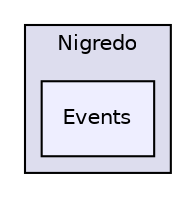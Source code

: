 digraph "C:/Dev/Nigredo/Nigredo/src/Nigredo/Events" {
  compound=true
  node [ fontsize="10", fontname="Helvetica"];
  edge [ labelfontsize="10", labelfontname="Helvetica"];
  subgraph clusterdir_8d048fa545e09c0095e8df99baafa036 {
    graph [ bgcolor="#ddddee", pencolor="black", label="Nigredo" fontname="Helvetica", fontsize="10", URL="dir_8d048fa545e09c0095e8df99baafa036.html"]
  dir_f820f0a6867d5efc8cd937119c86c319 [shape=box, label="Events", style="filled", fillcolor="#eeeeff", pencolor="black", URL="dir_f820f0a6867d5efc8cd937119c86c319.html"];
  }
}
